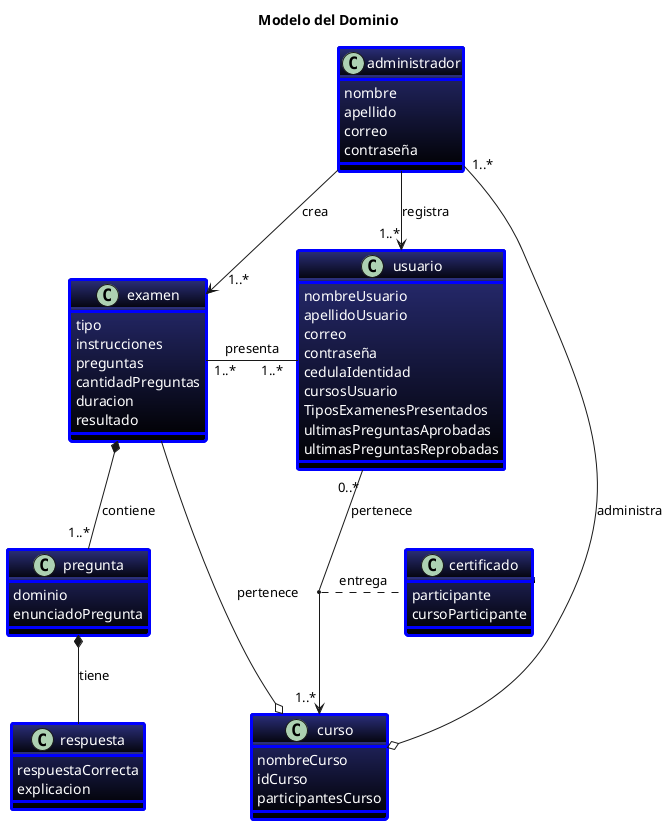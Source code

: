 @startuml "Diagrama de clases"

title "Modelo del Dominio"

skinparam Class{
  BackgroundColor 2B2F7B-black
  AttributeFontColor white
  BorderThickness 3
  BorderColor blue
}
class administrador{
  nombre
  apellido
  correo
  contraseña
}
class usuario{
  nombreUsuario
  apellidoUsuario
  correo
  contraseña
  cedulaIdentidad
  cursosUsuario
  TiposExamenesPresentados
  ultimasPreguntasAprobadas
  ultimasPreguntasReprobadas
}
class curso{
  nombreCurso
  idCurso
  participantesCurso
}
class examen{
  tipo
  instrucciones
  preguntas
  cantidadPreguntas
  duracion
  resultado
}
class pregunta{
  dominio
  enunciadoPregunta
}
class respuesta{
  respuestaCorrecta
  explicacion
}
class certificado{
  participante
  cursoParticipante
}

administrador -down-> "    1..*"examen: crea
administrador -> "     1..*"usuario: registra
administrador "1..*"-right-o curso: administra

usuario "0..*"-->"    1..*"curso: pertenece
usuario "1..*  "-left- "1..* "examen: presenta
(usuario, curso) .. certificado: entrega

examen *-down- "1..*"pregunta: contiene
pregunta *-- respuesta: tiene

curso o-- examen: pertenece



@enduml